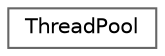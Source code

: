 digraph "Graphical Class Hierarchy"
{
 // INTERACTIVE_SVG=YES
 // LATEX_PDF_SIZE
  bgcolor="transparent";
  edge [fontname=Helvetica,fontsize=10,labelfontname=Helvetica,labelfontsize=10];
  node [fontname=Helvetica,fontsize=10,shape=box,height=0.2,width=0.4];
  rankdir="LR";
  Node0 [label="ThreadPool",height=0.2,width=0.4,color="grey40", fillcolor="white", style="filled",URL="$d9/df5/class_thread_pool.html",tooltip="Class managing a pool of worker threads."];
}
